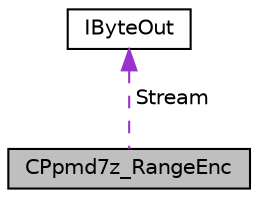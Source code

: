 digraph "CPpmd7z_RangeEnc"
{
 // LATEX_PDF_SIZE
  edge [fontname="Helvetica",fontsize="10",labelfontname="Helvetica",labelfontsize="10"];
  node [fontname="Helvetica",fontsize="10",shape=record];
  Node1 [label="CPpmd7z_RangeEnc",height=0.2,width=0.4,color="black", fillcolor="grey75", style="filled", fontcolor="black",tooltip=" "];
  Node2 -> Node1 [dir="back",color="darkorchid3",fontsize="10",style="dashed",label=" Stream" ,fontname="Helvetica"];
  Node2 [label="IByteOut",height=0.2,width=0.4,color="black", fillcolor="white", style="filled",URL="$struct_i_byte_out.html",tooltip=" "];
}

